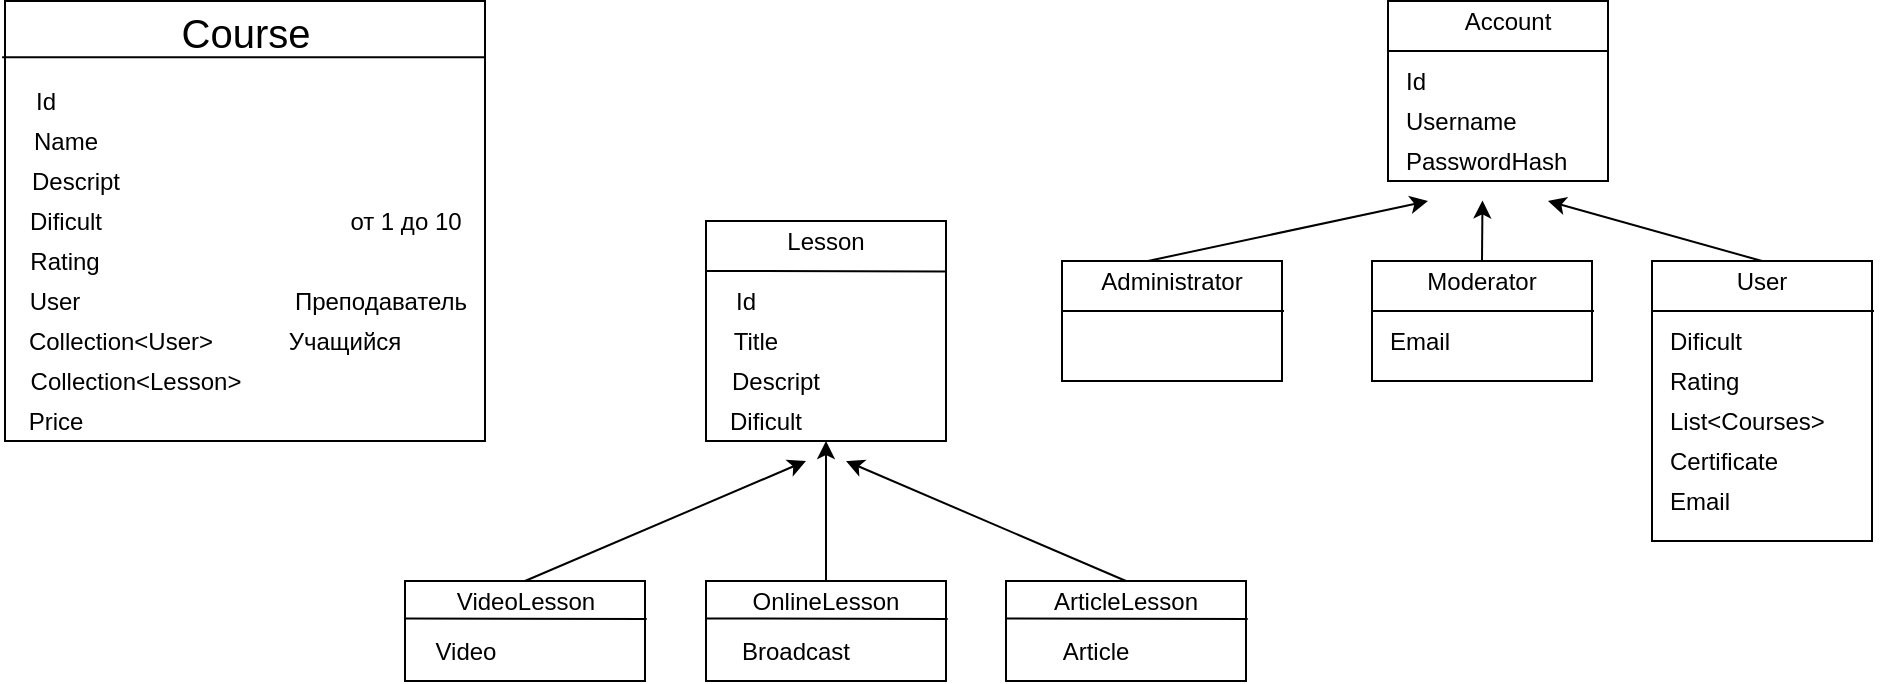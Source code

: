 <mxfile version="12.2.6" type="device" pages="1"><diagram id="EJ3Dtc93sO9aow9LxnrE" name="Page-1"><mxGraphModel dx="1088" dy="597" grid="1" gridSize="10" guides="1" tooltips="1" connect="1" arrows="1" fold="1" page="1" pageScale="1" pageWidth="827" pageHeight="1169" math="0" shadow="0"><root><mxCell id="0"/><mxCell id="1" parent="0"/><mxCell id="1hImdNG-ttdZmCTppylz-1" value="" style="rounded=0;whiteSpace=wrap;html=1;" vertex="1" parent="1"><mxGeometry x="81.5" y="243.5" width="240" height="220" as="geometry"/></mxCell><mxCell id="1hImdNG-ttdZmCTppylz-2" value="&lt;font style=&quot;font-size: 20px&quot;&gt;Course&lt;/font&gt;" style="text;html=1;strokeColor=none;fillColor=none;align=center;verticalAlign=middle;whiteSpace=wrap;rounded=0;" vertex="1" parent="1"><mxGeometry x="126.5" y="243.5" width="150" height="30" as="geometry"/></mxCell><mxCell id="1hImdNG-ttdZmCTppylz-3" value="" style="endArrow=none;html=1;entryX=1;entryY=0.128;entryDx=0;entryDy=0;entryPerimeter=0;exitX=-0.006;exitY=0.128;exitDx=0;exitDy=0;exitPerimeter=0;" edge="1" parent="1" source="1hImdNG-ttdZmCTppylz-1" target="1hImdNG-ttdZmCTppylz-1"><mxGeometry width="50" height="50" relative="1" as="geometry"><mxPoint x="81.5" y="603.5" as="sourcePoint"/><mxPoint x="131.5" y="553.5" as="targetPoint"/></mxGeometry></mxCell><mxCell id="1hImdNG-ttdZmCTppylz-4" value="Id" style="text;html=1;strokeColor=none;fillColor=none;align=center;verticalAlign=middle;whiteSpace=wrap;rounded=0;" vertex="1" parent="1"><mxGeometry x="81.5" y="283.5" width="40" height="20" as="geometry"/></mxCell><mxCell id="1hImdNG-ttdZmCTppylz-5" value="Name" style="text;html=1;strokeColor=none;fillColor=none;align=center;verticalAlign=middle;whiteSpace=wrap;rounded=0;" vertex="1" parent="1"><mxGeometry x="91.5" y="303.5" width="40" height="20" as="geometry"/></mxCell><mxCell id="1hImdNG-ttdZmCTppylz-6" value="&lt;div&gt;Descript&lt;/div&gt;" style="text;html=1;strokeColor=none;fillColor=none;align=center;verticalAlign=middle;whiteSpace=wrap;rounded=0;" vertex="1" parent="1"><mxGeometry x="91.5" y="323.5" width="50" height="20" as="geometry"/></mxCell><mxCell id="1hImdNG-ttdZmCTppylz-7" value="Dificult" style="text;html=1;strokeColor=none;fillColor=none;align=center;verticalAlign=middle;whiteSpace=wrap;rounded=0;" vertex="1" parent="1"><mxGeometry x="86.5" y="343.5" width="50" height="20" as="geometry"/></mxCell><mxCell id="1hImdNG-ttdZmCTppylz-8" value="от 1 до 10" style="text;html=1;strokeColor=none;fillColor=none;align=center;verticalAlign=middle;whiteSpace=wrap;rounded=0;" vertex="1" parent="1"><mxGeometry x="241.5" y="343.5" width="80" height="20" as="geometry"/></mxCell><mxCell id="1hImdNG-ttdZmCTppylz-9" value="Rating" style="text;html=1;strokeColor=none;fillColor=none;align=center;verticalAlign=middle;whiteSpace=wrap;rounded=0;" vertex="1" parent="1"><mxGeometry x="89" y="363.5" width="45" height="20" as="geometry"/></mxCell><mxCell id="1hImdNG-ttdZmCTppylz-10" value="User" style="text;html=1;strokeColor=none;fillColor=none;align=center;verticalAlign=middle;whiteSpace=wrap;rounded=0;" vertex="1" parent="1"><mxGeometry x="89" y="383.5" width="35" height="20" as="geometry"/></mxCell><mxCell id="1hImdNG-ttdZmCTppylz-11" value="Преподаватель" style="text;html=1;strokeColor=none;fillColor=none;align=center;verticalAlign=middle;whiteSpace=wrap;rounded=0;" vertex="1" parent="1"><mxGeometry x="251.5" y="383.5" width="35" height="20" as="geometry"/></mxCell><mxCell id="1hImdNG-ttdZmCTppylz-12" value="Collection&amp;lt;User&amp;gt;" style="text;html=1;strokeColor=none;fillColor=none;align=center;verticalAlign=middle;whiteSpace=wrap;rounded=0;" vertex="1" parent="1"><mxGeometry x="91.5" y="403.5" width="95" height="20" as="geometry"/></mxCell><mxCell id="1hImdNG-ttdZmCTppylz-14" value="Учащийся" style="text;html=1;strokeColor=none;fillColor=none;align=center;verticalAlign=middle;whiteSpace=wrap;rounded=0;" vertex="1" parent="1"><mxGeometry x="234" y="403.5" width="35" height="20" as="geometry"/></mxCell><mxCell id="1hImdNG-ttdZmCTppylz-15" value="Collection&amp;lt;Lesson&amp;gt;" style="text;html=1;strokeColor=none;fillColor=none;align=center;verticalAlign=middle;whiteSpace=wrap;rounded=0;" vertex="1" parent="1"><mxGeometry x="91.5" y="423.5" width="110" height="20" as="geometry"/></mxCell><mxCell id="1hImdNG-ttdZmCTppylz-16" value="Price" style="text;html=1;strokeColor=none;fillColor=none;align=center;verticalAlign=middle;whiteSpace=wrap;rounded=0;" vertex="1" parent="1"><mxGeometry x="86.5" y="443.5" width="40" height="20" as="geometry"/></mxCell><mxCell id="1hImdNG-ttdZmCTppylz-17" value="" style="rounded=0;whiteSpace=wrap;html=1;" vertex="1" parent="1"><mxGeometry x="432" y="353.5" width="120" height="110" as="geometry"/></mxCell><mxCell id="1hImdNG-ttdZmCTppylz-18" value="" style="endArrow=none;html=1;exitX=1.004;exitY=0.229;exitDx=0;exitDy=0;exitPerimeter=0;" edge="1" parent="1" source="1hImdNG-ttdZmCTppylz-17"><mxGeometry width="50" height="50" relative="1" as="geometry"><mxPoint x="542" y="378.5" as="sourcePoint"/><mxPoint x="432" y="378.5" as="targetPoint"/></mxGeometry></mxCell><mxCell id="1hImdNG-ttdZmCTppylz-20" value="Lesson" style="text;html=1;strokeColor=none;fillColor=none;align=center;verticalAlign=middle;whiteSpace=wrap;rounded=0;" vertex="1" parent="1"><mxGeometry x="472" y="353.5" width="40" height="20" as="geometry"/></mxCell><mxCell id="1hImdNG-ttdZmCTppylz-21" value="Id" style="text;html=1;strokeColor=none;fillColor=none;align=center;verticalAlign=middle;whiteSpace=wrap;rounded=0;" vertex="1" parent="1"><mxGeometry x="432" y="383.5" width="40" height="20" as="geometry"/></mxCell><mxCell id="1hImdNG-ttdZmCTppylz-22" value="Title" style="text;html=1;strokeColor=none;fillColor=none;align=center;verticalAlign=middle;whiteSpace=wrap;rounded=0;" vertex="1" parent="1"><mxGeometry x="432" y="403.5" width="50" height="20" as="geometry"/></mxCell><mxCell id="1hImdNG-ttdZmCTppylz-23" value="Descript" style="text;html=1;strokeColor=none;fillColor=none;align=center;verticalAlign=middle;whiteSpace=wrap;rounded=0;" vertex="1" parent="1"><mxGeometry x="432" y="423.5" width="70" height="20" as="geometry"/></mxCell><mxCell id="1hImdNG-ttdZmCTppylz-24" value="Dificult" style="text;html=1;strokeColor=none;fillColor=none;align=center;verticalAlign=middle;whiteSpace=wrap;rounded=0;" vertex="1" parent="1"><mxGeometry x="432" y="443.5" width="60" height="20" as="geometry"/></mxCell><mxCell id="1hImdNG-ttdZmCTppylz-26" value="" style="rounded=0;whiteSpace=wrap;html=1;" vertex="1" parent="1"><mxGeometry x="281.5" y="533.5" width="120" height="50" as="geometry"/></mxCell><mxCell id="1hImdNG-ttdZmCTppylz-28" value="VideoLesson" style="text;html=1;strokeColor=none;fillColor=none;align=center;verticalAlign=middle;whiteSpace=wrap;rounded=0;" vertex="1" parent="1"><mxGeometry x="321.5" y="533.5" width="40" height="20" as="geometry"/></mxCell><mxCell id="1hImdNG-ttdZmCTppylz-29" value="Video" style="text;html=1;strokeColor=none;fillColor=none;align=center;verticalAlign=middle;whiteSpace=wrap;rounded=0;" vertex="1" parent="1"><mxGeometry x="291.5" y="558.5" width="40" height="20" as="geometry"/></mxCell><mxCell id="1hImdNG-ttdZmCTppylz-33" value="" style="endArrow=none;html=1;exitX=1.007;exitY=0.38;exitDx=0;exitDy=0;exitPerimeter=0;entryX=0.001;entryY=0.375;entryDx=0;entryDy=0;entryPerimeter=0;" edge="1" parent="1" source="1hImdNG-ttdZmCTppylz-26" target="1hImdNG-ttdZmCTppylz-26"><mxGeometry width="50" height="50" relative="1" as="geometry"><mxPoint x="211.5" y="583.5" as="sourcePoint"/><mxPoint x="271.5" y="554.5" as="targetPoint"/></mxGeometry></mxCell><mxCell id="1hImdNG-ttdZmCTppylz-34" value="" style="rounded=0;whiteSpace=wrap;html=1;" vertex="1" parent="1"><mxGeometry x="432" y="533.5" width="120" height="50" as="geometry"/></mxCell><mxCell id="1hImdNG-ttdZmCTppylz-45" style="edgeStyle=orthogonalEdgeStyle;rounded=0;orthogonalLoop=1;jettySize=auto;html=1;exitX=0.5;exitY=0;exitDx=0;exitDy=0;entryX=1;entryY=1;entryDx=0;entryDy=0;entryPerimeter=0;" edge="1" parent="1" source="1hImdNG-ttdZmCTppylz-35" target="1hImdNG-ttdZmCTppylz-24"><mxGeometry relative="1" as="geometry"/></mxCell><mxCell id="1hImdNG-ttdZmCTppylz-35" value="OnlineLesson" style="text;html=1;strokeColor=none;fillColor=none;align=center;verticalAlign=middle;whiteSpace=wrap;rounded=0;" vertex="1" parent="1"><mxGeometry x="442" y="533.5" width="100" height="20" as="geometry"/></mxCell><mxCell id="1hImdNG-ttdZmCTppylz-36" value="&lt;span class=&quot;tlid-translation translation&quot; lang=&quot;en&quot;&gt;&lt;span title=&quot;&quot; class=&quot;&quot;&gt;Broadcast&lt;/span&gt;&lt;/span&gt;" style="text;html=1;strokeColor=none;fillColor=none;align=center;verticalAlign=middle;whiteSpace=wrap;rounded=0;" vertex="1" parent="1"><mxGeometry x="442" y="558.5" width="70" height="20" as="geometry"/></mxCell><mxCell id="1hImdNG-ttdZmCTppylz-37" value="" style="endArrow=none;html=1;exitX=1.007;exitY=0.38;exitDx=0;exitDy=0;exitPerimeter=0;entryX=0.001;entryY=0.375;entryDx=0;entryDy=0;entryPerimeter=0;" edge="1" source="1hImdNG-ttdZmCTppylz-34" target="1hImdNG-ttdZmCTppylz-34" parent="1"><mxGeometry width="50" height="50" relative="1" as="geometry"><mxPoint x="362" y="583.5" as="sourcePoint"/><mxPoint x="422" y="554.5" as="targetPoint"/></mxGeometry></mxCell><mxCell id="1hImdNG-ttdZmCTppylz-40" value="" style="rounded=0;whiteSpace=wrap;html=1;" vertex="1" parent="1"><mxGeometry x="582" y="533.5" width="120" height="50" as="geometry"/></mxCell><mxCell id="1hImdNG-ttdZmCTppylz-41" value="&lt;span class=&quot;tlid-translation translation&quot; tabindex=&quot;-1&quot; lang=&quot;en&quot;&gt;&lt;span title=&quot;&quot; class=&quot;&quot;&gt;Article&lt;/span&gt;&lt;/span&gt;Lesson" style="text;html=1;strokeColor=none;fillColor=none;align=center;verticalAlign=middle;whiteSpace=wrap;rounded=0;" vertex="1" parent="1"><mxGeometry x="592" y="533.5" width="100" height="20" as="geometry"/></mxCell><mxCell id="1hImdNG-ttdZmCTppylz-42" value="&lt;span class=&quot;tlid-translation translation&quot; tabindex=&quot;-1&quot; lang=&quot;en&quot;&gt;&lt;span title=&quot;&quot; class=&quot;&quot;&gt;Article&lt;/span&gt;&lt;/span&gt;" style="text;html=1;strokeColor=none;fillColor=none;align=center;verticalAlign=middle;whiteSpace=wrap;rounded=0;" vertex="1" parent="1"><mxGeometry x="592" y="558.5" width="70" height="20" as="geometry"/></mxCell><mxCell id="1hImdNG-ttdZmCTppylz-43" value="" style="endArrow=none;html=1;exitX=1.007;exitY=0.38;exitDx=0;exitDy=0;exitPerimeter=0;entryX=0.001;entryY=0.375;entryDx=0;entryDy=0;entryPerimeter=0;" edge="1" source="1hImdNG-ttdZmCTppylz-40" target="1hImdNG-ttdZmCTppylz-40" parent="1"><mxGeometry width="50" height="50" relative="1" as="geometry"><mxPoint x="512" y="583.5" as="sourcePoint"/><mxPoint x="572" y="554.5" as="targetPoint"/></mxGeometry></mxCell><mxCell id="1hImdNG-ttdZmCTppylz-44" value="" style="endArrow=classic;html=1;exitX=0.5;exitY=0;exitDx=0;exitDy=0;" edge="1" parent="1" source="1hImdNG-ttdZmCTppylz-28"><mxGeometry width="50" height="50" relative="1" as="geometry"><mxPoint x="312" y="523.5" as="sourcePoint"/><mxPoint x="482" y="473.5" as="targetPoint"/></mxGeometry></mxCell><mxCell id="1hImdNG-ttdZmCTppylz-47" value="" style="endArrow=classic;html=1;exitX=0.5;exitY=0;exitDx=0;exitDy=0;" edge="1" parent="1" source="1hImdNG-ttdZmCTppylz-41"><mxGeometry width="50" height="50" relative="1" as="geometry"><mxPoint x="312" y="523.5" as="sourcePoint"/><mxPoint x="502" y="473.5" as="targetPoint"/></mxGeometry></mxCell><mxCell id="1hImdNG-ttdZmCTppylz-49" value="" style="rounded=0;whiteSpace=wrap;html=1;" vertex="1" parent="1"><mxGeometry x="773" y="243.5" width="110" height="90" as="geometry"/></mxCell><mxCell id="1hImdNG-ttdZmCTppylz-50" value="" style="endArrow=none;html=1;" edge="1" parent="1"><mxGeometry width="50" height="50" relative="1" as="geometry"><mxPoint x="883" y="268.5" as="sourcePoint"/><mxPoint x="773" y="268.5" as="targetPoint"/></mxGeometry></mxCell><mxCell id="1hImdNG-ttdZmCTppylz-51" value="Account" style="text;html=1;strokeColor=none;fillColor=none;align=center;verticalAlign=middle;whiteSpace=wrap;rounded=0;" vertex="1" parent="1"><mxGeometry x="813" y="243.5" width="40" height="20" as="geometry"/></mxCell><mxCell id="1hImdNG-ttdZmCTppylz-52" value="Id" style="text;html=1;strokeColor=none;fillColor=none;align=left;verticalAlign=middle;whiteSpace=wrap;rounded=0;spacingLeft=7;" vertex="1" parent="1"><mxGeometry x="773" y="273.5" width="110" height="20" as="geometry"/></mxCell><mxCell id="1hImdNG-ttdZmCTppylz-53" value="Username" style="text;html=1;strokeColor=none;fillColor=none;align=left;verticalAlign=middle;whiteSpace=wrap;rounded=0;spacingLeft=7;" vertex="1" parent="1"><mxGeometry x="773" y="293.5" width="110" height="20" as="geometry"/></mxCell><mxCell id="1hImdNG-ttdZmCTppylz-54" value="PasswordHash" style="text;html=1;strokeColor=none;fillColor=none;align=left;verticalAlign=middle;whiteSpace=wrap;rounded=0;spacingLeft=7;" vertex="1" parent="1"><mxGeometry x="773" y="313.5" width="110" height="20" as="geometry"/></mxCell><mxCell id="1hImdNG-ttdZmCTppylz-64" value="" style="rounded=0;whiteSpace=wrap;html=1;" vertex="1" parent="1"><mxGeometry x="905" y="373.5" width="110" height="140" as="geometry"/></mxCell><mxCell id="1hImdNG-ttdZmCTppylz-65" value="" style="endArrow=none;html=1;" edge="1" parent="1"><mxGeometry width="50" height="50" relative="1" as="geometry"><mxPoint x="1016" y="398.5" as="sourcePoint"/><mxPoint x="905" y="398.5" as="targetPoint"/></mxGeometry></mxCell><mxCell id="1hImdNG-ttdZmCTppylz-66" value="User" style="text;html=1;strokeColor=none;fillColor=none;align=center;verticalAlign=middle;whiteSpace=wrap;rounded=0;" vertex="1" parent="1"><mxGeometry x="940" y="373.5" width="40" height="20" as="geometry"/></mxCell><mxCell id="1hImdNG-ttdZmCTppylz-71" value="Dificult" style="text;html=1;strokeColor=none;fillColor=none;align=left;verticalAlign=middle;whiteSpace=wrap;rounded=0;spacingLeft=7;" vertex="1" parent="1"><mxGeometry x="905" y="403.5" width="110" height="20" as="geometry"/></mxCell><mxCell id="1hImdNG-ttdZmCTppylz-72" value="Rating" style="text;html=1;strokeColor=none;fillColor=none;align=left;verticalAlign=middle;whiteSpace=wrap;rounded=0;spacingLeft=7;" vertex="1" parent="1"><mxGeometry x="905" y="423.5" width="110" height="20" as="geometry"/></mxCell><mxCell id="1hImdNG-ttdZmCTppylz-73" value="List&amp;lt;Courses&amp;gt;" style="text;html=1;strokeColor=none;fillColor=none;align=left;verticalAlign=middle;whiteSpace=wrap;rounded=0;spacingLeft=7;" vertex="1" parent="1"><mxGeometry x="905" y="443.5" width="110" height="20" as="geometry"/></mxCell><mxCell id="1hImdNG-ttdZmCTppylz-74" value="Certificate" style="text;html=1;strokeColor=none;fillColor=none;align=left;verticalAlign=middle;whiteSpace=wrap;rounded=0;spacingLeft=7;" vertex="1" parent="1"><mxGeometry x="905" y="463.5" width="110" height="20" as="geometry"/></mxCell><mxCell id="1hImdNG-ttdZmCTppylz-75" value="Email" style="text;html=1;strokeColor=none;fillColor=none;align=left;verticalAlign=middle;whiteSpace=wrap;rounded=0;spacingLeft=7;" vertex="1" parent="1"><mxGeometry x="905" y="483.5" width="110" height="20" as="geometry"/></mxCell><mxCell id="1hImdNG-ttdZmCTppylz-76" value="" style="rounded=0;whiteSpace=wrap;html=1;" vertex="1" parent="1"><mxGeometry x="765" y="373.5" width="110" height="60" as="geometry"/></mxCell><mxCell id="1hImdNG-ttdZmCTppylz-77" value="" style="endArrow=none;html=1;" edge="1" parent="1"><mxGeometry width="50" height="50" relative="1" as="geometry"><mxPoint x="876" y="398.5" as="sourcePoint"/><mxPoint x="765" y="398.5" as="targetPoint"/></mxGeometry></mxCell><mxCell id="1hImdNG-ttdZmCTppylz-89" style="edgeStyle=orthogonalEdgeStyle;rounded=0;orthogonalLoop=1;jettySize=auto;html=1;exitX=0.5;exitY=0;exitDx=0;exitDy=0;" edge="1" parent="1" source="1hImdNG-ttdZmCTppylz-78"><mxGeometry relative="1" as="geometry"><mxPoint x="820.241" y="343.224" as="targetPoint"/></mxGeometry></mxCell><mxCell id="1hImdNG-ttdZmCTppylz-78" value="Moderator" style="text;html=1;strokeColor=none;fillColor=none;align=center;verticalAlign=middle;whiteSpace=wrap;rounded=0;" vertex="1" parent="1"><mxGeometry x="800" y="373.5" width="40" height="20" as="geometry"/></mxCell><mxCell id="1hImdNG-ttdZmCTppylz-83" value="Email" style="text;html=1;strokeColor=none;fillColor=none;align=left;verticalAlign=middle;whiteSpace=wrap;rounded=0;spacingLeft=7;" vertex="1" parent="1"><mxGeometry x="765" y="403.5" width="110" height="20" as="geometry"/></mxCell><mxCell id="1hImdNG-ttdZmCTppylz-84" value="" style="rounded=0;whiteSpace=wrap;html=1;" vertex="1" parent="1"><mxGeometry x="610" y="373.5" width="110" height="60" as="geometry"/></mxCell><mxCell id="1hImdNG-ttdZmCTppylz-85" value="" style="endArrow=none;html=1;" edge="1" parent="1"><mxGeometry width="50" height="50" relative="1" as="geometry"><mxPoint x="721" y="398.5" as="sourcePoint"/><mxPoint x="610" y="398.5" as="targetPoint"/></mxGeometry></mxCell><mxCell id="1hImdNG-ttdZmCTppylz-86" value="Administrator" style="text;html=1;strokeColor=none;fillColor=none;align=center;verticalAlign=middle;whiteSpace=wrap;rounded=0;" vertex="1" parent="1"><mxGeometry x="610" y="373.5" width="110" height="20" as="geometry"/></mxCell><mxCell id="1hImdNG-ttdZmCTppylz-88" value="" style="endArrow=classic;html=1;" edge="1" parent="1"><mxGeometry width="50" height="50" relative="1" as="geometry"><mxPoint x="653" y="373.5" as="sourcePoint"/><mxPoint x="793" y="343.5" as="targetPoint"/></mxGeometry></mxCell><mxCell id="1hImdNG-ttdZmCTppylz-90" value="" style="endArrow=classic;html=1;exitX=0.5;exitY=0;exitDx=0;exitDy=0;" edge="1" parent="1" source="1hImdNG-ttdZmCTppylz-66"><mxGeometry width="50" height="50" relative="1" as="geometry"><mxPoint x="923" y="343.5" as="sourcePoint"/><mxPoint x="853" y="343.5" as="targetPoint"/></mxGeometry></mxCell></root></mxGraphModel></diagram></mxfile>